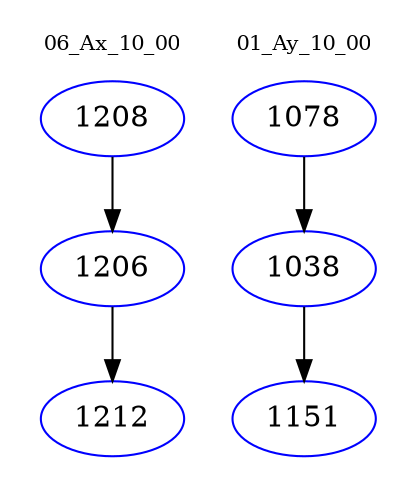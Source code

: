 digraph{
subgraph cluster_0 {
color = white
label = "06_Ax_10_00";
fontsize=10;
T0_1208 [label="1208", color="blue"]
T0_1208 -> T0_1206 [color="black"]
T0_1206 [label="1206", color="blue"]
T0_1206 -> T0_1212 [color="black"]
T0_1212 [label="1212", color="blue"]
}
subgraph cluster_1 {
color = white
label = "01_Ay_10_00";
fontsize=10;
T1_1078 [label="1078", color="blue"]
T1_1078 -> T1_1038 [color="black"]
T1_1038 [label="1038", color="blue"]
T1_1038 -> T1_1151 [color="black"]
T1_1151 [label="1151", color="blue"]
}
}
